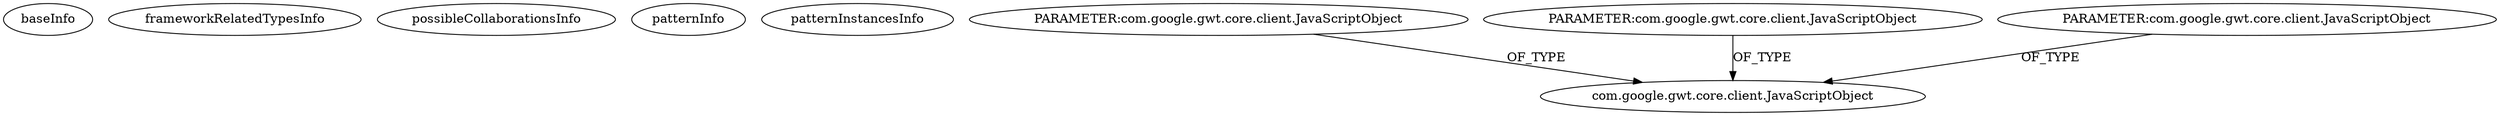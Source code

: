 digraph {
baseInfo[graphId=8,category="pattern",isAnonymous=false,possibleRelation=false]
frameworkRelatedTypesInfo[]
possibleCollaborationsInfo[]
patternInfo[frequency=2.0,patternRootClient=null]
patternInstancesInfo[0="brychcy-gwt-jquery~/brychcy-gwt-jquery/gwt-jquery-master/src/com/xedge/jquery/client/Deferred.java~Deferred~924",1="pandurangpatil-gwt-youtube~/pandurangpatil-gwt-youtube/gwt-youtube-master/gwt-youtube-player/src/main/java/open/pandurang/gwt/youtube/client/YouTubePlayer.java~YouTubePlayer~4258"]
10[label="com.google.gwt.core.client.JavaScriptObject",vertexType="FRAMEWORK_CLASS_TYPE",isFrameworkType=false]
130[label="PARAMETER:com.google.gwt.core.client.JavaScriptObject",vertexType="PARAMETER_DECLARATION",isFrameworkType=false]
117[label="PARAMETER:com.google.gwt.core.client.JavaScriptObject",vertexType="PARAMETER_DECLARATION",isFrameworkType=false]
143[label="PARAMETER:com.google.gwt.core.client.JavaScriptObject",vertexType="PARAMETER_DECLARATION",isFrameworkType=false]
130->10[label="OF_TYPE"]
143->10[label="OF_TYPE"]
117->10[label="OF_TYPE"]
}
